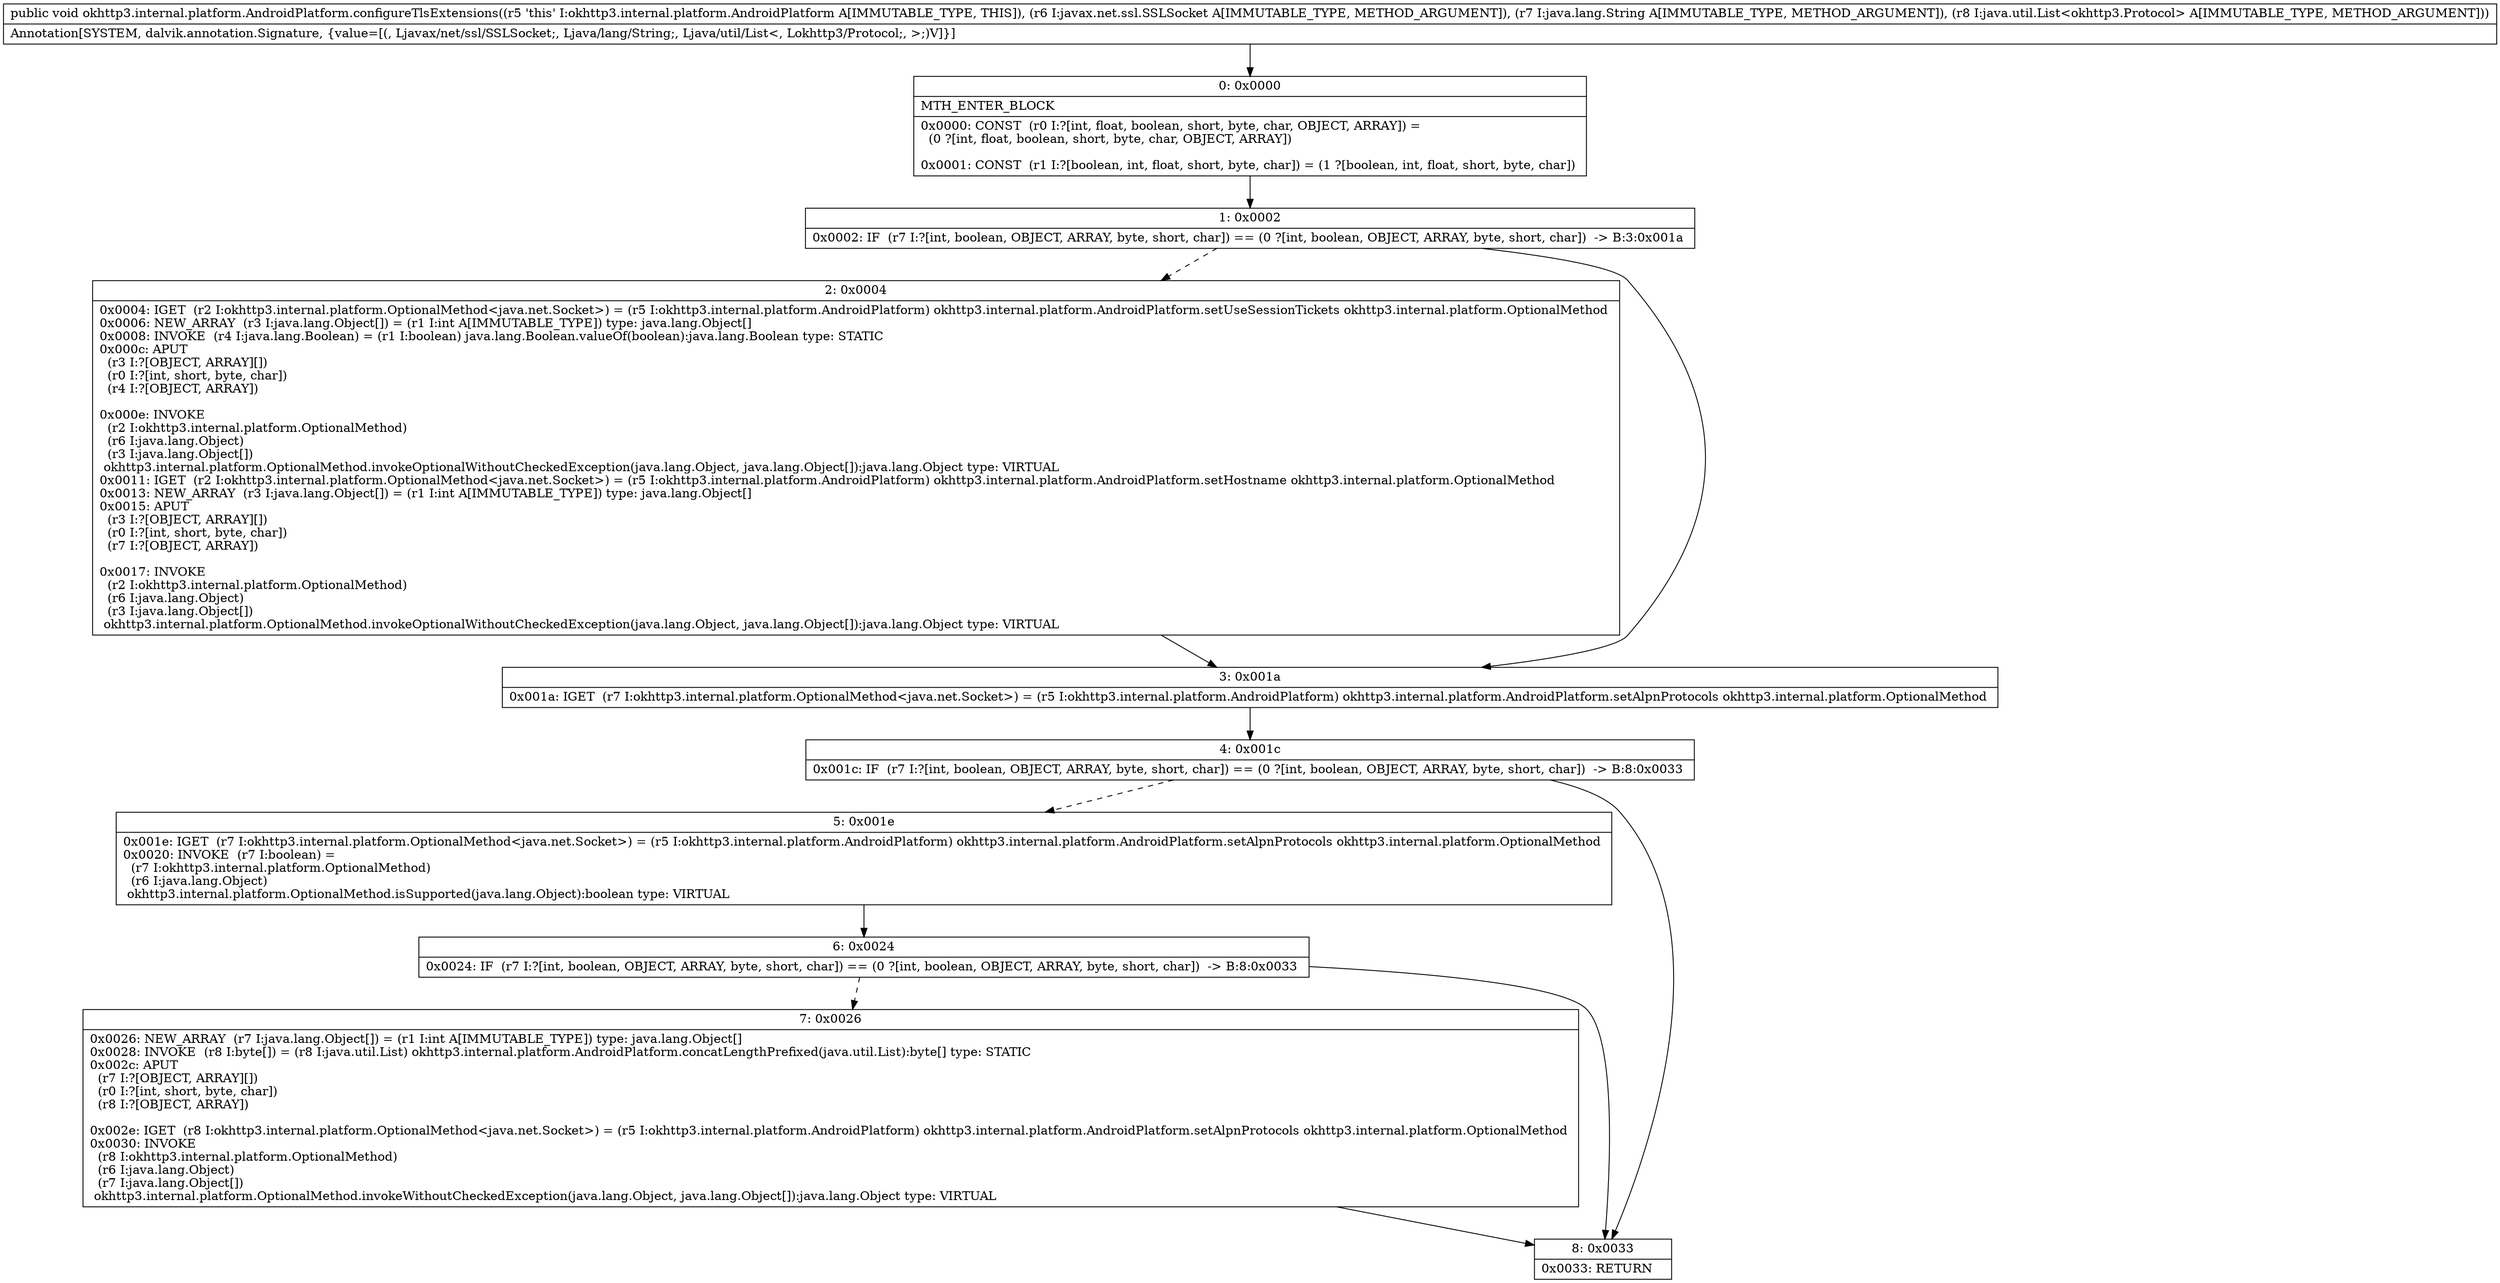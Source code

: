 digraph "CFG forokhttp3.internal.platform.AndroidPlatform.configureTlsExtensions(Ljavax\/net\/ssl\/SSLSocket;Ljava\/lang\/String;Ljava\/util\/List;)V" {
Node_0 [shape=record,label="{0\:\ 0x0000|MTH_ENTER_BLOCK\l|0x0000: CONST  (r0 I:?[int, float, boolean, short, byte, char, OBJECT, ARRAY]) = \l  (0 ?[int, float, boolean, short, byte, char, OBJECT, ARRAY])\l \l0x0001: CONST  (r1 I:?[boolean, int, float, short, byte, char]) = (1 ?[boolean, int, float, short, byte, char]) \l}"];
Node_1 [shape=record,label="{1\:\ 0x0002|0x0002: IF  (r7 I:?[int, boolean, OBJECT, ARRAY, byte, short, char]) == (0 ?[int, boolean, OBJECT, ARRAY, byte, short, char])  \-\> B:3:0x001a \l}"];
Node_2 [shape=record,label="{2\:\ 0x0004|0x0004: IGET  (r2 I:okhttp3.internal.platform.OptionalMethod\<java.net.Socket\>) = (r5 I:okhttp3.internal.platform.AndroidPlatform) okhttp3.internal.platform.AndroidPlatform.setUseSessionTickets okhttp3.internal.platform.OptionalMethod \l0x0006: NEW_ARRAY  (r3 I:java.lang.Object[]) = (r1 I:int A[IMMUTABLE_TYPE]) type: java.lang.Object[] \l0x0008: INVOKE  (r4 I:java.lang.Boolean) = (r1 I:boolean) java.lang.Boolean.valueOf(boolean):java.lang.Boolean type: STATIC \l0x000c: APUT  \l  (r3 I:?[OBJECT, ARRAY][])\l  (r0 I:?[int, short, byte, char])\l  (r4 I:?[OBJECT, ARRAY])\l \l0x000e: INVOKE  \l  (r2 I:okhttp3.internal.platform.OptionalMethod)\l  (r6 I:java.lang.Object)\l  (r3 I:java.lang.Object[])\l okhttp3.internal.platform.OptionalMethod.invokeOptionalWithoutCheckedException(java.lang.Object, java.lang.Object[]):java.lang.Object type: VIRTUAL \l0x0011: IGET  (r2 I:okhttp3.internal.platform.OptionalMethod\<java.net.Socket\>) = (r5 I:okhttp3.internal.platform.AndroidPlatform) okhttp3.internal.platform.AndroidPlatform.setHostname okhttp3.internal.platform.OptionalMethod \l0x0013: NEW_ARRAY  (r3 I:java.lang.Object[]) = (r1 I:int A[IMMUTABLE_TYPE]) type: java.lang.Object[] \l0x0015: APUT  \l  (r3 I:?[OBJECT, ARRAY][])\l  (r0 I:?[int, short, byte, char])\l  (r7 I:?[OBJECT, ARRAY])\l \l0x0017: INVOKE  \l  (r2 I:okhttp3.internal.platform.OptionalMethod)\l  (r6 I:java.lang.Object)\l  (r3 I:java.lang.Object[])\l okhttp3.internal.platform.OptionalMethod.invokeOptionalWithoutCheckedException(java.lang.Object, java.lang.Object[]):java.lang.Object type: VIRTUAL \l}"];
Node_3 [shape=record,label="{3\:\ 0x001a|0x001a: IGET  (r7 I:okhttp3.internal.platform.OptionalMethod\<java.net.Socket\>) = (r5 I:okhttp3.internal.platform.AndroidPlatform) okhttp3.internal.platform.AndroidPlatform.setAlpnProtocols okhttp3.internal.platform.OptionalMethod \l}"];
Node_4 [shape=record,label="{4\:\ 0x001c|0x001c: IF  (r7 I:?[int, boolean, OBJECT, ARRAY, byte, short, char]) == (0 ?[int, boolean, OBJECT, ARRAY, byte, short, char])  \-\> B:8:0x0033 \l}"];
Node_5 [shape=record,label="{5\:\ 0x001e|0x001e: IGET  (r7 I:okhttp3.internal.platform.OptionalMethod\<java.net.Socket\>) = (r5 I:okhttp3.internal.platform.AndroidPlatform) okhttp3.internal.platform.AndroidPlatform.setAlpnProtocols okhttp3.internal.platform.OptionalMethod \l0x0020: INVOKE  (r7 I:boolean) = \l  (r7 I:okhttp3.internal.platform.OptionalMethod)\l  (r6 I:java.lang.Object)\l okhttp3.internal.platform.OptionalMethod.isSupported(java.lang.Object):boolean type: VIRTUAL \l}"];
Node_6 [shape=record,label="{6\:\ 0x0024|0x0024: IF  (r7 I:?[int, boolean, OBJECT, ARRAY, byte, short, char]) == (0 ?[int, boolean, OBJECT, ARRAY, byte, short, char])  \-\> B:8:0x0033 \l}"];
Node_7 [shape=record,label="{7\:\ 0x0026|0x0026: NEW_ARRAY  (r7 I:java.lang.Object[]) = (r1 I:int A[IMMUTABLE_TYPE]) type: java.lang.Object[] \l0x0028: INVOKE  (r8 I:byte[]) = (r8 I:java.util.List) okhttp3.internal.platform.AndroidPlatform.concatLengthPrefixed(java.util.List):byte[] type: STATIC \l0x002c: APUT  \l  (r7 I:?[OBJECT, ARRAY][])\l  (r0 I:?[int, short, byte, char])\l  (r8 I:?[OBJECT, ARRAY])\l \l0x002e: IGET  (r8 I:okhttp3.internal.platform.OptionalMethod\<java.net.Socket\>) = (r5 I:okhttp3.internal.platform.AndroidPlatform) okhttp3.internal.platform.AndroidPlatform.setAlpnProtocols okhttp3.internal.platform.OptionalMethod \l0x0030: INVOKE  \l  (r8 I:okhttp3.internal.platform.OptionalMethod)\l  (r6 I:java.lang.Object)\l  (r7 I:java.lang.Object[])\l okhttp3.internal.platform.OptionalMethod.invokeWithoutCheckedException(java.lang.Object, java.lang.Object[]):java.lang.Object type: VIRTUAL \l}"];
Node_8 [shape=record,label="{8\:\ 0x0033|0x0033: RETURN   \l}"];
MethodNode[shape=record,label="{public void okhttp3.internal.platform.AndroidPlatform.configureTlsExtensions((r5 'this' I:okhttp3.internal.platform.AndroidPlatform A[IMMUTABLE_TYPE, THIS]), (r6 I:javax.net.ssl.SSLSocket A[IMMUTABLE_TYPE, METHOD_ARGUMENT]), (r7 I:java.lang.String A[IMMUTABLE_TYPE, METHOD_ARGUMENT]), (r8 I:java.util.List\<okhttp3.Protocol\> A[IMMUTABLE_TYPE, METHOD_ARGUMENT]))  | Annotation[SYSTEM, dalvik.annotation.Signature, \{value=[(, Ljavax\/net\/ssl\/SSLSocket;, Ljava\/lang\/String;, Ljava\/util\/List\<, Lokhttp3\/Protocol;, \>;)V]\}]\l}"];
MethodNode -> Node_0;
Node_0 -> Node_1;
Node_1 -> Node_2[style=dashed];
Node_1 -> Node_3;
Node_2 -> Node_3;
Node_3 -> Node_4;
Node_4 -> Node_5[style=dashed];
Node_4 -> Node_8;
Node_5 -> Node_6;
Node_6 -> Node_7[style=dashed];
Node_6 -> Node_8;
Node_7 -> Node_8;
}

